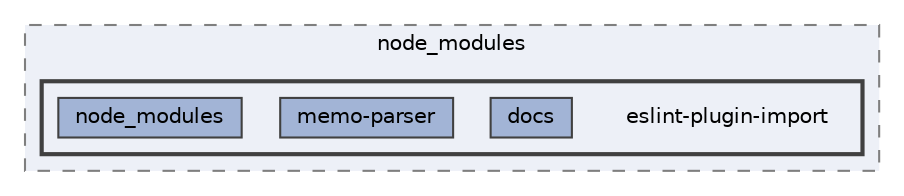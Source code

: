 digraph "pkiclassroomrescheduler/src/main/frontend/node_modules/eslint-plugin-import"
{
 // LATEX_PDF_SIZE
  bgcolor="transparent";
  edge [fontname=Helvetica,fontsize=10,labelfontname=Helvetica,labelfontsize=10];
  node [fontname=Helvetica,fontsize=10,shape=box,height=0.2,width=0.4];
  compound=true
  subgraph clusterdir_72953eda66ccb3a2722c28e1c3e6c23b {
    graph [ bgcolor="#edf0f7", pencolor="grey50", label="node_modules", fontname=Helvetica,fontsize=10 style="filled,dashed", URL="dir_72953eda66ccb3a2722c28e1c3e6c23b.html",tooltip=""]
  subgraph clusterdir_3fbf9430c1217a476afb582f17322b44 {
    graph [ bgcolor="#edf0f7", pencolor="grey25", label="", fontname=Helvetica,fontsize=10 style="filled,bold", URL="dir_3fbf9430c1217a476afb582f17322b44.html",tooltip=""]
    dir_3fbf9430c1217a476afb582f17322b44 [shape=plaintext, label="eslint-plugin-import"];
  dir_5f6b25bed315e847b43fb5c9580312b0 [label="docs", fillcolor="#a2b4d6", color="grey25", style="filled", URL="dir_5f6b25bed315e847b43fb5c9580312b0.html",tooltip=""];
  dir_6e2dfbe3fc30ce00f25644e959894846 [label="memo-parser", fillcolor="#a2b4d6", color="grey25", style="filled", URL="dir_6e2dfbe3fc30ce00f25644e959894846.html",tooltip=""];
  dir_7a16e23a6169d511ee186078cc849d1d [label="node_modules", fillcolor="#a2b4d6", color="grey25", style="filled", URL="dir_7a16e23a6169d511ee186078cc849d1d.html",tooltip=""];
  }
  }
}
